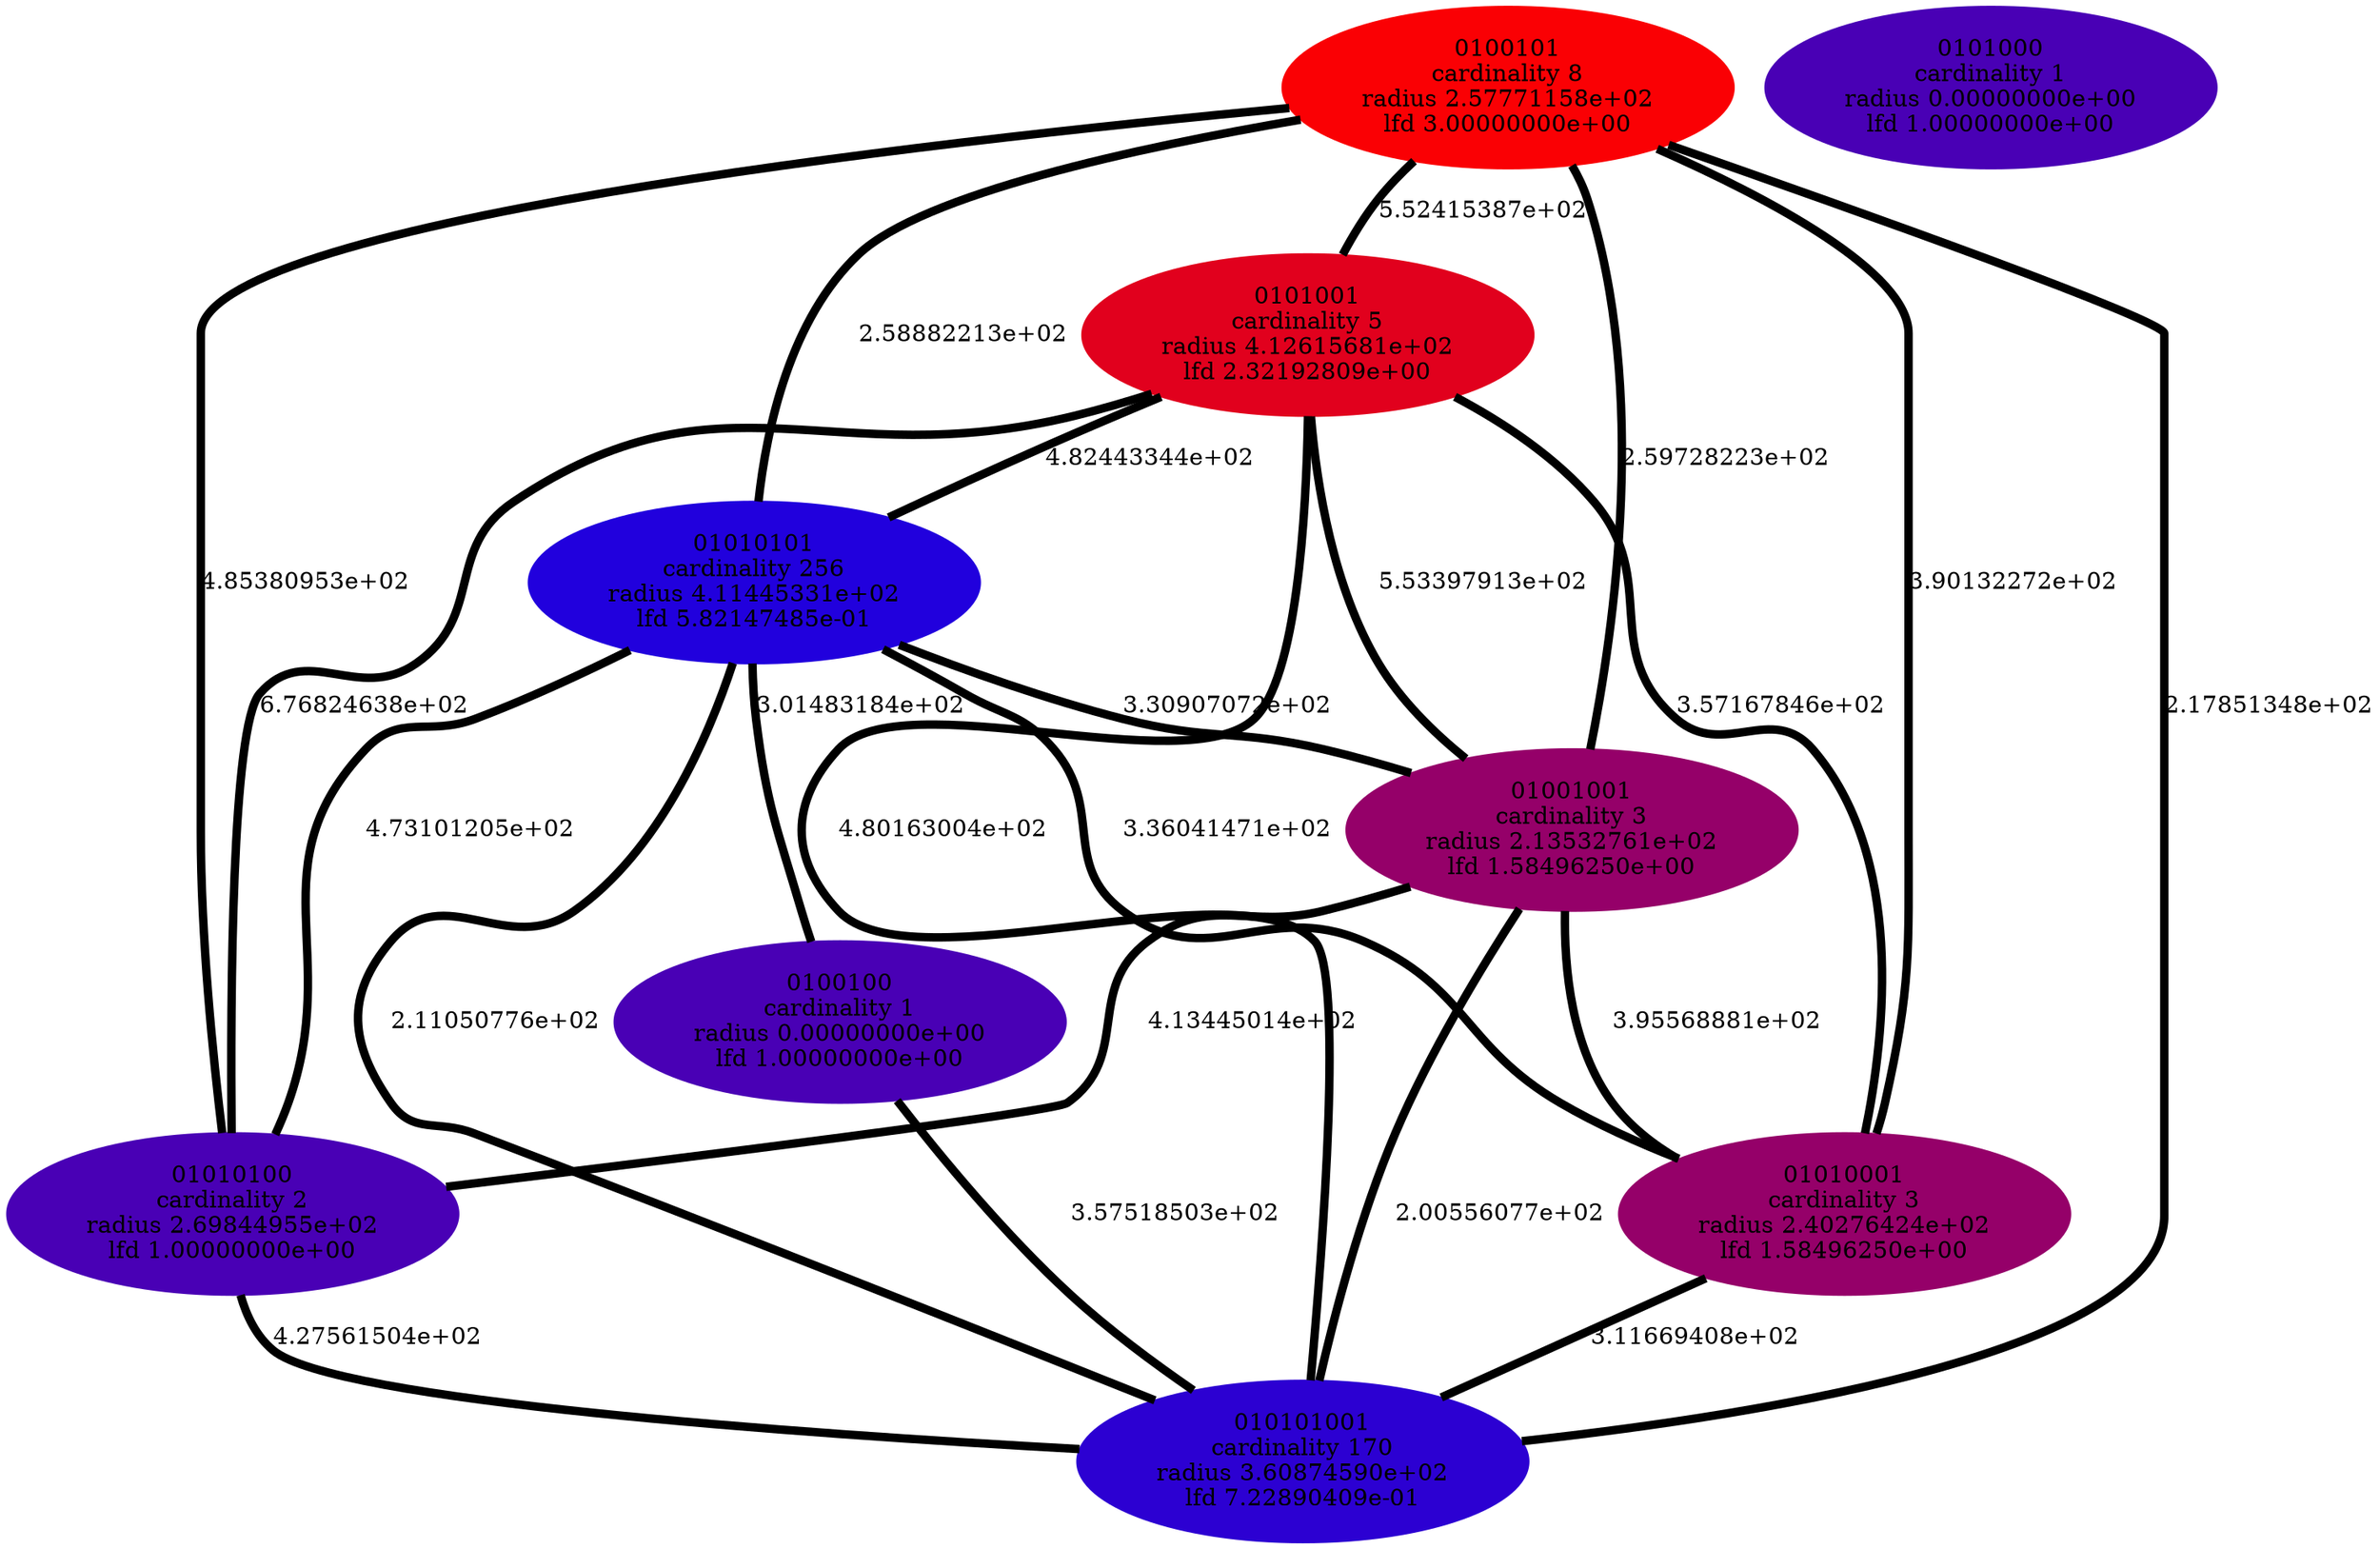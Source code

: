 graph cluster_cardinality_optimal_31 {
    edge[style=solid, penwidth="5", labeldistance="10"]
    01010001 [label="01010001\ncardinality 3\nradius 2.40276424e+02\nlfd 1.58496250e+00", color="#950069", style="filled"]
    01010100 [label="01010100\ncardinality 2\nradius 2.69844955e+02\nlfd 1.00000000e+00", color="#4900B5", style="filled"]
    0101001 [label="0101001\ncardinality 5\nradius 4.12615681e+02\nlfd 2.32192809e+00", color="#E1001D", style="filled"]
    01001001 [label="01001001\ncardinality 3\nradius 2.13532761e+02\nlfd 1.58496250e+00", color="#950069", style="filled"]
    01010101 [label="01010101\ncardinality 256\nradius 4.11445331e+02\nlfd 5.82147485e-01", color="#2100DD", style="filled"]
    0100100 [label="0100100\ncardinality 1\nradius 0.00000000e+00\nlfd 1.00000000e+00", color="#4900B5", style="filled"]
    0101000 [label="0101000\ncardinality 1\nradius 0.00000000e+00\nlfd 1.00000000e+00", color="#4900B5", style="filled"]
    0100101 [label="0100101\ncardinality 8\nradius 2.57771158e+02\nlfd 3.00000000e+00", color="#FA0004", style="filled"]
    010101001 [label="010101001\ncardinality 170\nradius 3.60874590e+02\nlfd 7.22890409e-01", color="#2C00D2", style="filled"]
    0100101 -- 01010001 [label="3.90132272e+02"]
    01010101 -- 01010001 [label="3.36041471e+02"]
    01010100 -- 010101001 [label="4.27561504e+02"]
    0100101 -- 010101001 [label="2.17851348e+02"]
    01010101 -- 01010100 [label="4.73101205e+02"]
    01001001 -- 010101001 [label="2.00556077e+02"]
    0101001 -- 01010100 [label="6.76824638e+02"]
    01010101 -- 010101001 [label="2.11050776e+02"]
    0101001 -- 010101001 [label="4.80163004e+02"]
    0100101 -- 01010101 [label="2.58882213e+02"]
    0100101 -- 01010100 [label="4.85380953e+02"]
    0100100 -- 010101001 [label="3.57518503e+02"]
    01010001 -- 010101001 [label="3.11669408e+02"]
    01001001 -- 01010100 [label="4.13445014e+02"]
    01010101 -- 01001001 [label="3.30907072e+02"]
    0101001 -- 01010001 [label="3.57167846e+02"]
    01001001 -- 01010001 [label="3.95568881e+02"]
    01010101 -- 0100100 [label="3.01483184e+02"]
    0101001 -- 01001001 [label="5.53397913e+02"]
    0101001 -- 01010101 [label="4.82443344e+02"]
    0100101 -- 01001001 [label="2.59728223e+02"]
    0100101 -- 0101001 [label="5.52415387e+02"]
}
